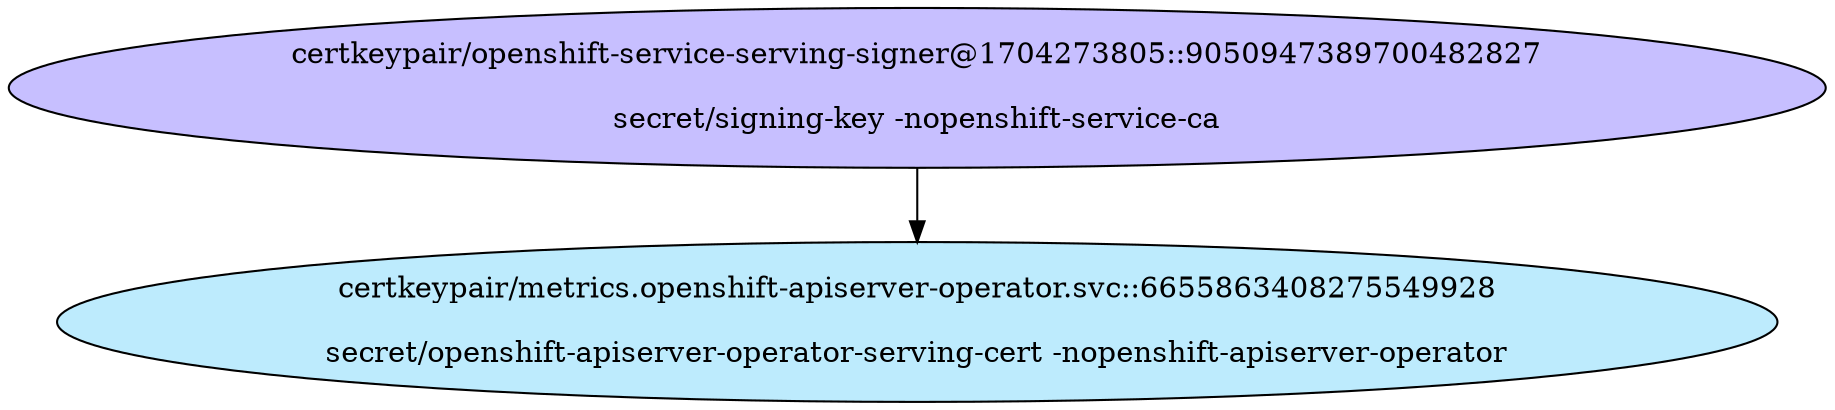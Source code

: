 digraph "Local Certificate" {
  // Node definitions.
  1 [
    label="certkeypair/openshift-service-serving-signer@1704273805::9050947389700482827\n\nsecret/signing-key -nopenshift-service-ca\n"
    style=filled
    fillcolor="#c7bfff"
  ];
  36 [
    label="certkeypair/metrics.openshift-apiserver-operator.svc::6655863408275549928\n\nsecret/openshift-apiserver-operator-serving-cert -nopenshift-apiserver-operator\n"
    style=filled
    fillcolor="#bdebfd"
  ];

  // Edge definitions.
  1 -> 36;
}